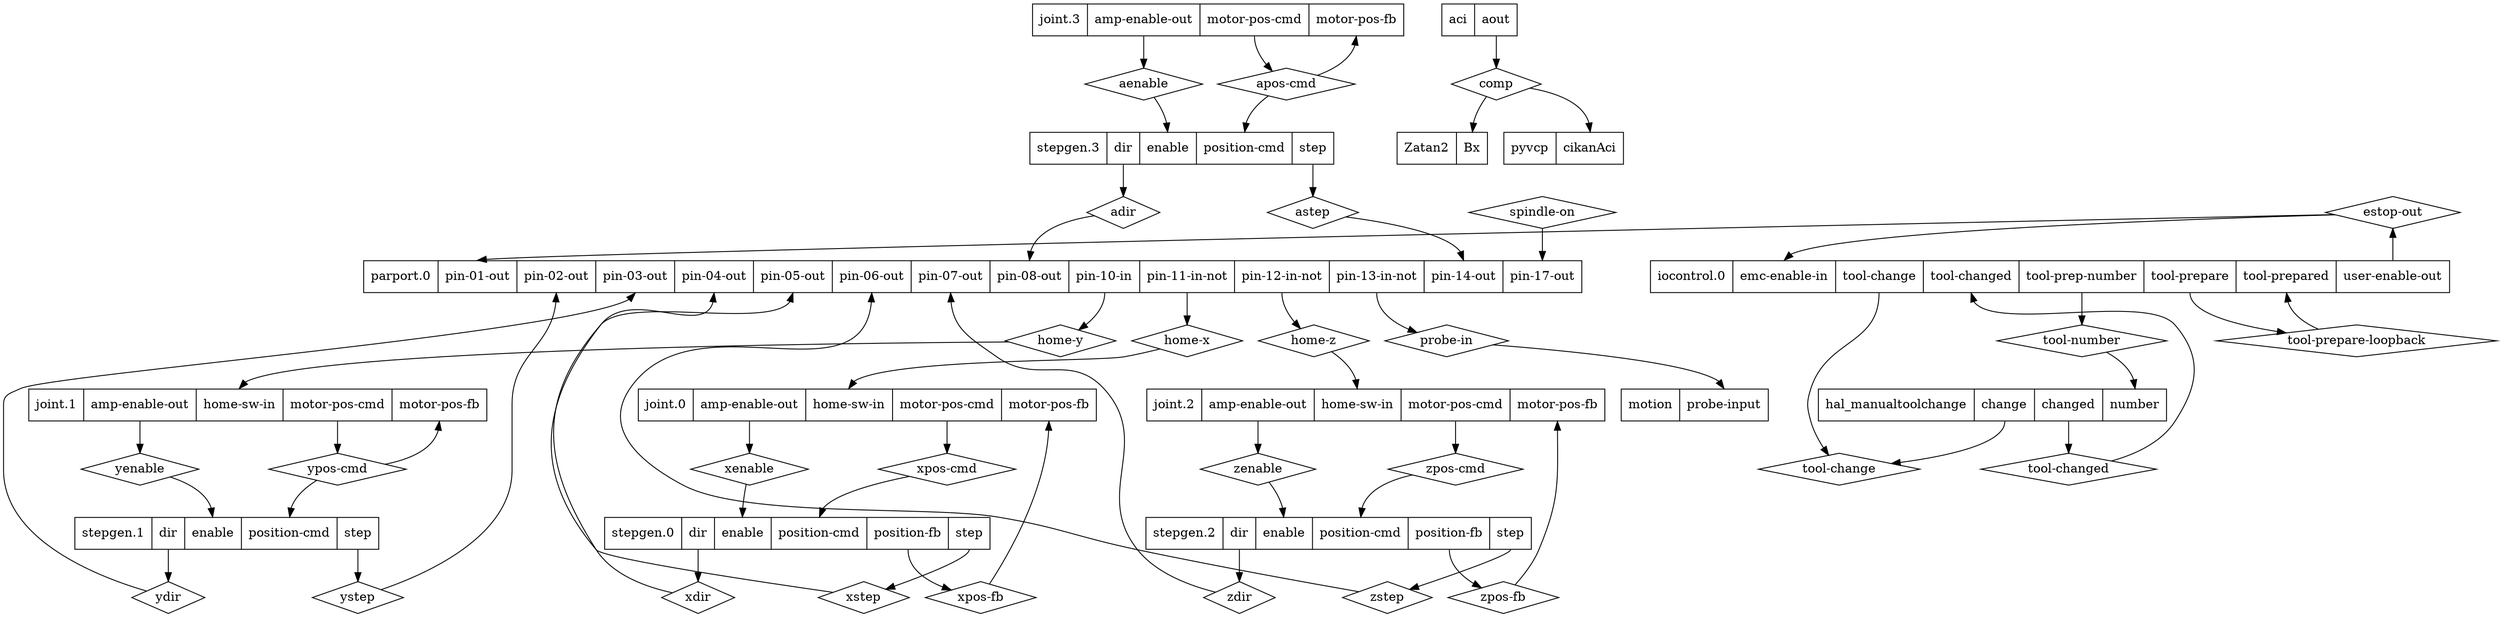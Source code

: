 digraph net {
    node [shape=record];
    sig_adir [shape=diamond, label="adir"]
    sig_aenable [shape=diamond, label="aenable"]
    sig_apos_cmd [shape=diamond, label="apos-cmd"]
    sig_astep [shape=diamond, label="astep"]
    sig_comp [shape=diamond, label="comp"]
    sig_estop_out [shape=diamond, label="estop-out"]
    sig_home_x [shape=diamond, label="home-x"]
    sig_home_y [shape=diamond, label="home-y"]
    sig_home_z [shape=diamond, label="home-z"]
    sig_probe_in [shape=diamond, label="probe-in"]
    sig_spindle_on [shape=diamond, label="spindle-on"]
    sig_tool_change [shape=diamond, label="tool-change"]
    sig_tool_changed [shape=diamond, label="tool-changed"]
    sig_tool_number [shape=diamond, label="tool-number"]
    sig_tool_prepare_loopback [shape=diamond, label="tool-prepare-loopback"]
    sig_xdir [shape=diamond, label="xdir"]
    sig_xenable [shape=diamond, label="xenable"]
    sig_xpos_cmd [shape=diamond, label="xpos-cmd"]
    sig_xpos_fb [shape=diamond, label="xpos-fb"]
    sig_xstep [shape=diamond, label="xstep"]
    sig_ydir [shape=diamond, label="ydir"]
    sig_yenable [shape=diamond, label="yenable"]
    sig_ypos_cmd [shape=diamond, label="ypos-cmd"]
    sig_ystep [shape=diamond, label="ystep"]
    sig_zdir [shape=diamond, label="zdir"]
    sig_zenable [shape=diamond, label="zenable"]
    sig_zpos_cmd [shape=diamond, label="zpos-cmd"]
    sig_zpos_fb [shape=diamond, label="zpos-fb"]
    sig_zstep [shape=diamond, label="zstep"]

    parport_0 [label="<parport_0>parport.0|<pin_01_out>pin-01-out|<pin_02_out>pin-02-out|<pin_03_out>pin-03-out|<pin_04_out>pin-04-out|<pin_05_out>pin-05-out|<pin_06_out>pin-06-out|<pin_07_out>pin-07-out|<pin_08_out>pin-08-out|<pin_10_in>pin-10-in|<pin_11_in_not>pin-11-in-not|<pin_12_in_not>pin-12-in-not|<pin_13_in_not>pin-13-in-not|<pin_14_out>pin-14-out|<pin_17_out>pin-17-out"];
    stepgen_3 [label="<stepgen_3>stepgen.3|<dir>dir|<enable>enable|<position_cmd>position-cmd|<step>step"];
    joint_3 [label="<joint_3>joint.3|<amp_enable_out>amp-enable-out|<motor_pos_cmd>motor-pos-cmd|<motor_pos_fb>motor-pos-fb"];
    Zatan2 [label="<Zatan2>Zatan2|<Bx>Bx"];
    aci [label="<aci>aci|<aout>aout"];
    pyvcp [label="<pyvcp>pyvcp|<cikanAci>cikanAci"];
    iocontrol_0 [label="<iocontrol_0>iocontrol.0|<emc_enable_in>emc-enable-in|<tool_change>tool-change|<tool_changed>tool-changed|<tool_prep_number>tool-prep-number|<tool_prepare>tool-prepare|<tool_prepared>tool-prepared|<user_enable_out>user-enable-out"];
    joint_0 [label="<joint_0>joint.0|<amp_enable_out>amp-enable-out|<home_sw_in>home-sw-in|<motor_pos_cmd>motor-pos-cmd|<motor_pos_fb>motor-pos-fb"];
    joint_1 [label="<joint_1>joint.1|<amp_enable_out>amp-enable-out|<home_sw_in>home-sw-in|<motor_pos_cmd>motor-pos-cmd|<motor_pos_fb>motor-pos-fb"];
    joint_2 [label="<joint_2>joint.2|<amp_enable_out>amp-enable-out|<home_sw_in>home-sw-in|<motor_pos_cmd>motor-pos-cmd|<motor_pos_fb>motor-pos-fb"];
    motion [label="<motion>motion|<probe_input>probe-input"];
    hal_manualtoolchange [label="<hal_manualtoolchange>hal_manualtoolchange|<change>change|<changed>changed|<number>number"];
    stepgen_0 [label="<stepgen_0>stepgen.0|<dir>dir|<enable>enable|<position_cmd>position-cmd|<position_fb>position-fb|<step>step"];
    stepgen_1 [label="<stepgen_1>stepgen.1|<dir>dir|<enable>enable|<position_cmd>position-cmd|<step>step"];
    stepgen_2 [label="<stepgen_2>stepgen.2|<dir>dir|<enable>enable|<position_cmd>position-cmd|<position_fb>position-fb|<step>step"];

    iocontrol_0:user_enable_out -> sig_estop_out [dir=forward,weight=3];
    sig_probe_in -> motion:probe_input [dir=forward,weight=1];
    sig_tool_number -> hal_manualtoolchange:number [dir=forward,weight=1];
    joint_3:motor_pos_cmd -> sig_apos_cmd [dir=forward,weight=3];
    aci:aout -> sig_comp [dir=forward,weight=3];
    stepgen_2:step -> sig_zstep [dir=forward,weight=3];
    sig_ystep -> parport_0:pin_02_out [dir=forward,weight=1];
    sig_tool_changed -> iocontrol_0:tool_changed [dir=forward,weight=1];
    sig_yenable -> stepgen_1:enable [dir=forward,weight=1];
    sig_ypos_cmd -> stepgen_1:position_cmd [dir=forward,weight=1];
    sig_zdir -> parport_0:pin_07_out [dir=forward,weight=1];
    sig_zpos_cmd -> stepgen_2:position_cmd [dir=forward,weight=1];
    sig_xenable -> stepgen_0:enable [dir=forward,weight=1];
    stepgen_3:step -> sig_astep [dir=forward,weight=3];
    sig_xstep -> parport_0:pin_04_out [dir=forward,weight=1];
    joint_0:motor_pos_cmd -> sig_xpos_cmd [dir=forward,weight=3];
    joint_0:amp_enable_out -> sig_xenable [dir=forward,weight=3];
    stepgen_2:position_fb -> sig_zpos_fb [dir=forward,weight=3];
    sig_apos_cmd -> joint_3:motor_pos_fb [dir=forward,weight=1];
    sig_apos_cmd -> stepgen_3:position_cmd [dir=forward,weight=1];
    sig_estop_out -> parport_0:pin_01_out [dir=forward,weight=1];
    sig_tool_prepare_loopback -> iocontrol_0:tool_prepared [dir=forward,weight=1];
    sig_aenable -> stepgen_3:enable [dir=forward,weight=1];
    joint_1:amp_enable_out -> sig_yenable [dir=forward,weight=3];
    sig_astep -> parport_0:pin_14_out [dir=forward,weight=1];
    stepgen_0:dir -> sig_xdir [dir=forward,weight=3];
    hal_manualtoolchange:changed -> sig_tool_changed [dir=forward,weight=3];
    joint_3:amp_enable_out -> sig_aenable [dir=forward,weight=3];
    sig_xpos_fb -> joint_0:motor_pos_fb [dir=forward,weight=1];
    stepgen_2:dir -> sig_zdir [dir=forward,weight=3];
    sig_estop_out -> iocontrol_0:emc_enable_in [dir=forward,weight=1];
    sig_zstep -> parport_0:pin_06_out [dir=forward,weight=1];
    joint_1:motor_pos_cmd -> sig_ypos_cmd [dir=forward,weight=3];
    parport_0:pin_11_in_not -> sig_home_x [dir=forward,weight=3];
    parport_0:pin_12_in_not -> sig_home_z [dir=forward,weight=3];
    sig_ypos_cmd -> joint_1:motor_pos_fb [dir=forward,weight=1];
    sig_ydir -> parport_0:pin_03_out [dir=forward,weight=1];
    sig_xdir -> parport_0:pin_05_out [dir=forward,weight=1];
    stepgen_0:position_fb -> sig_xpos_fb [dir=forward,weight=3];
    sig_comp -> Zatan2:Bx [dir=forward,weight=1];
    sig_xpos_cmd -> stepgen_0:position_cmd [dir=forward,weight=1];
    stepgen_1:dir -> sig_ydir [dir=forward,weight=3];
    sig_spindle_on -> parport_0:pin_17_out [dir=forward,weight=1];
    stepgen_3:dir -> sig_adir [dir=forward,weight=3];
    sig_adir -> parport_0:pin_08_out [dir=forward,weight=1];
    parport_0:pin_10_in -> sig_home_y [dir=forward,weight=3];
    sig_home_z -> joint_2:home_sw_in [dir=forward,weight=1];
    sig_comp -> pyvcp:cikanAci [dir=forward,weight=1];
    iocontrol_0:tool_change -> sig_tool_change [dir=forward,weight=3];
    sig_zenable -> stepgen_2:enable [dir=forward,weight=1];
    sig_home_y -> joint_1:home_sw_in [dir=forward,weight=1];
    iocontrol_0:tool_prepare -> sig_tool_prepare_loopback [dir=forward,weight=3];
    sig_zpos_fb -> joint_2:motor_pos_fb [dir=forward,weight=1];
    sig_home_x -> joint_0:home_sw_in [dir=forward,weight=1];
    iocontrol_0:tool_prep_number -> sig_tool_number [dir=forward,weight=3];
    stepgen_0:step -> sig_xstep [dir=forward,weight=3];
    joint_2:amp_enable_out -> sig_zenable [dir=forward,weight=3];
    parport_0:pin_13_in_not -> sig_probe_in [dir=forward,weight=3];
    stepgen_1:step -> sig_ystep [dir=forward,weight=3];
    joint_2:motor_pos_cmd -> sig_zpos_cmd [dir=forward,weight=3];
    hal_manualtoolchange:change -> sig_tool_change [dir=forward,weight=3];
}
